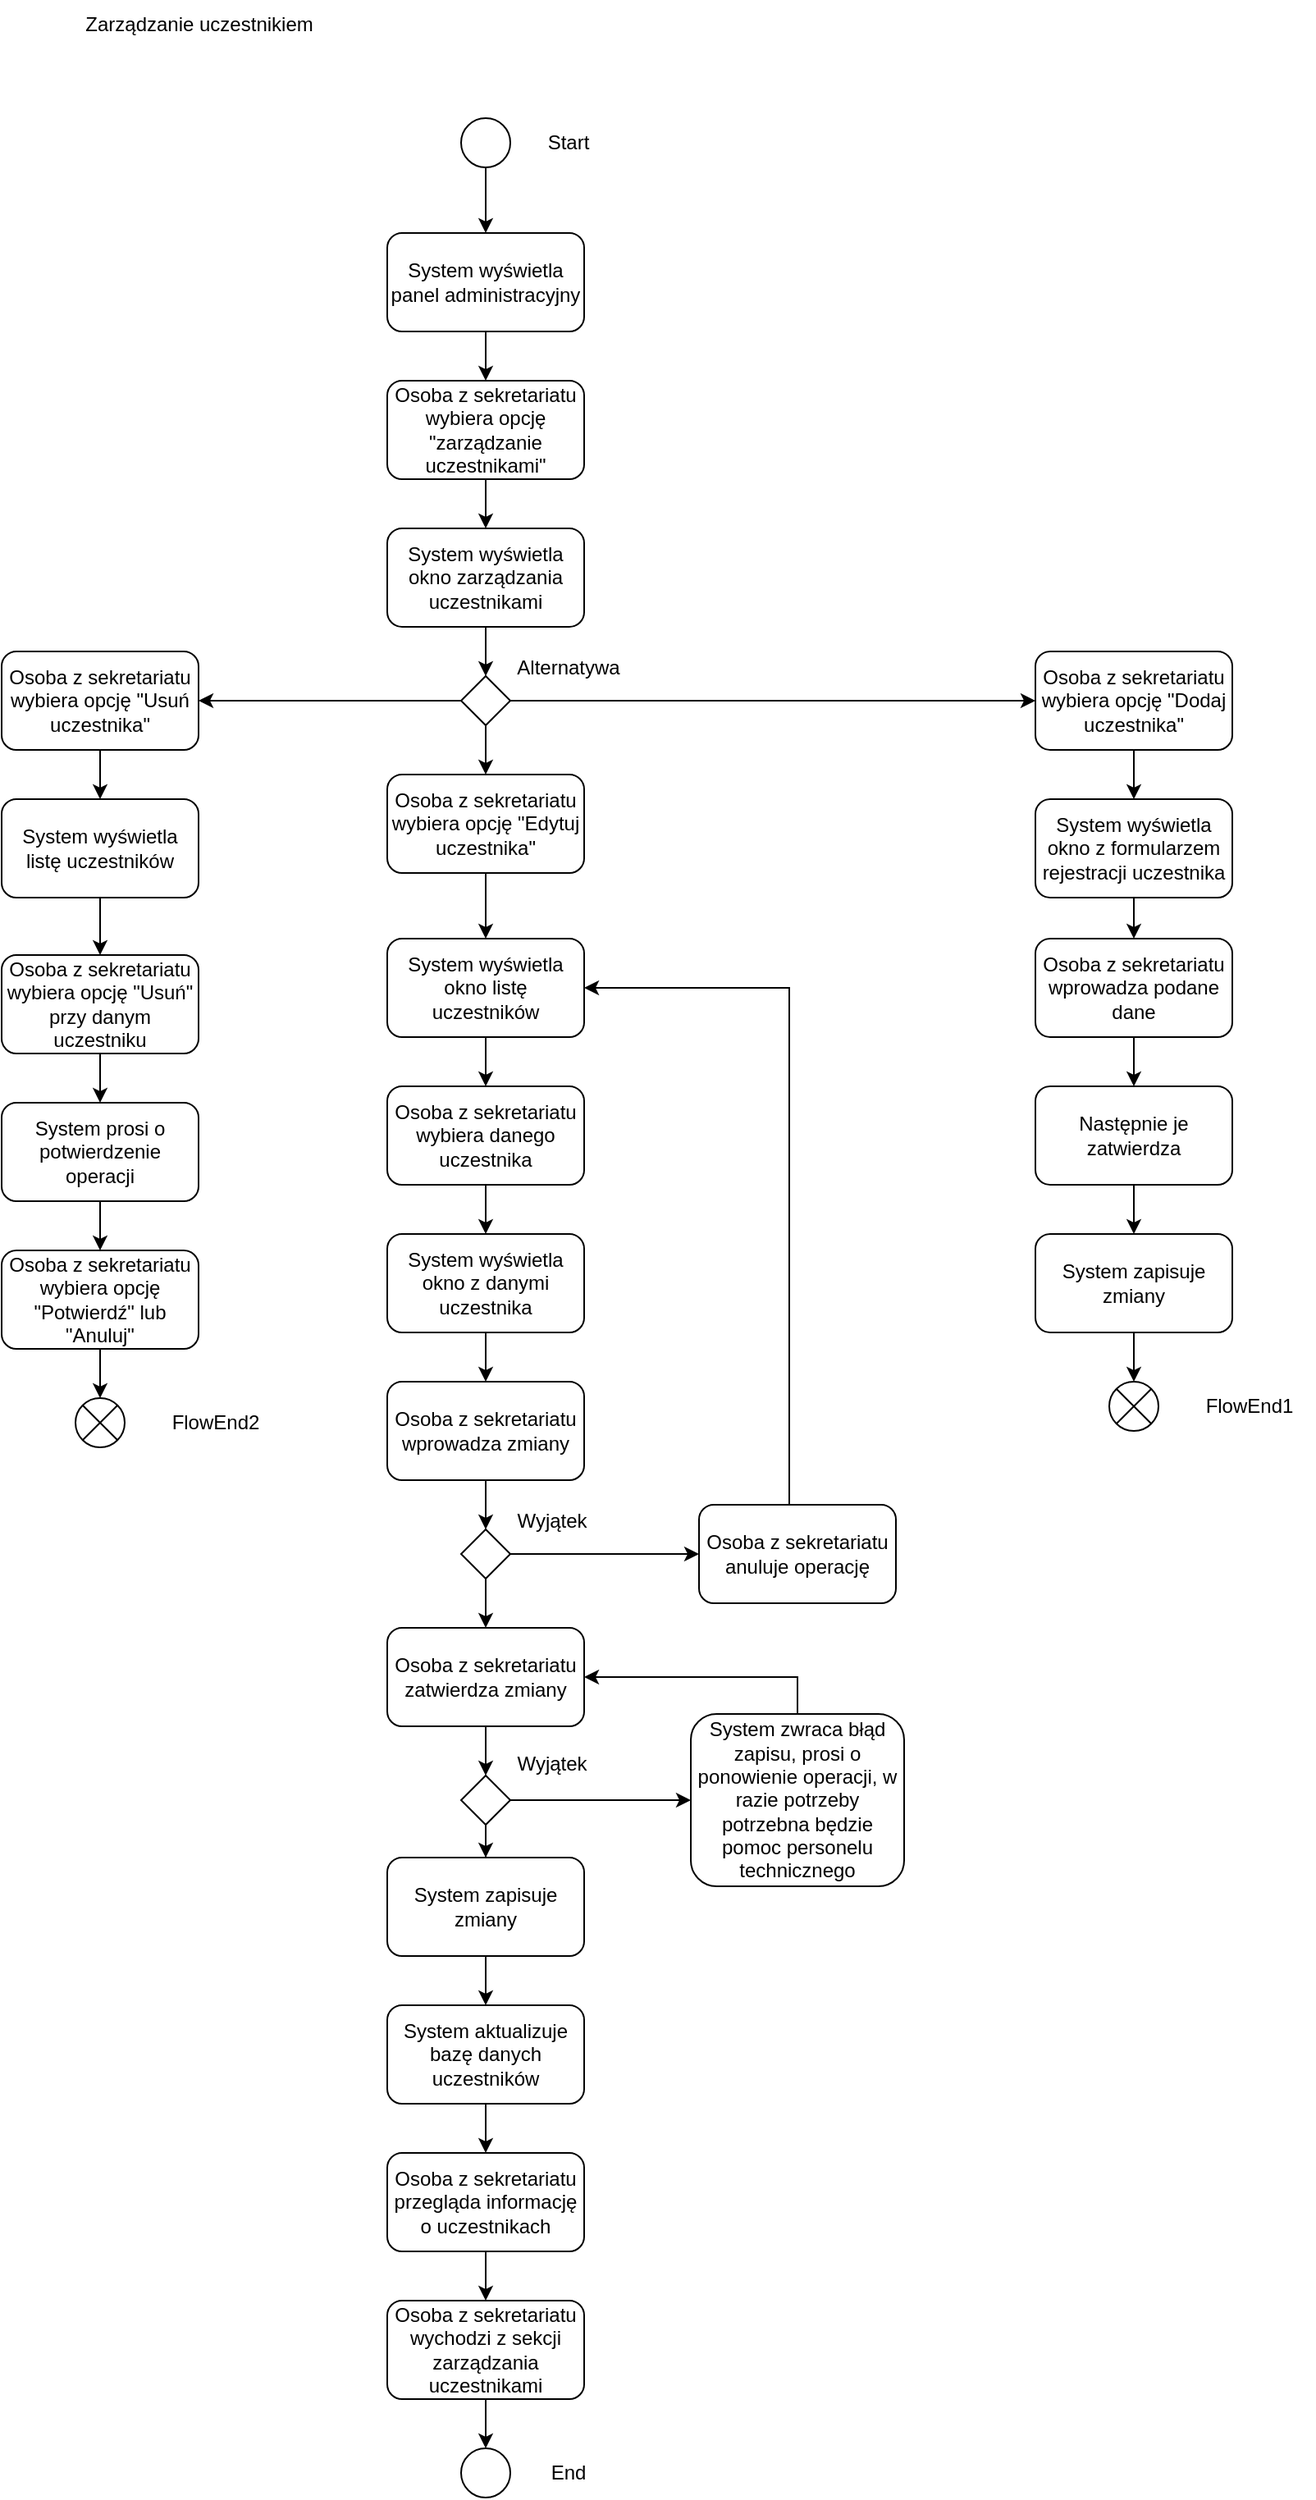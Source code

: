 <mxfile version="24.4.9" type="device">
  <diagram name="Strona-1" id="1CVQDl4Ty0HofQXNn9Ef">
    <mxGraphModel dx="1702" dy="544" grid="1" gridSize="10" guides="1" tooltips="1" connect="1" arrows="1" fold="1" page="1" pageScale="1" pageWidth="827" pageHeight="1169" math="0" shadow="0">
      <root>
        <mxCell id="0" />
        <mxCell id="1" parent="0" />
        <mxCell id="LnNG55XfxZ_beVGy9GOJ-1" value="Zarządzanie uczestnikiem" style="text;html=1;align=center;verticalAlign=middle;resizable=0;points=[];autosize=1;strokeColor=none;fillColor=none;" vertex="1" parent="1">
          <mxGeometry x="10" y="68" width="160" height="30" as="geometry" />
        </mxCell>
        <mxCell id="LnNG55XfxZ_beVGy9GOJ-9" value="" style="edgeStyle=orthogonalEdgeStyle;rounded=0;orthogonalLoop=1;jettySize=auto;html=1;" edge="1" parent="1" source="LnNG55XfxZ_beVGy9GOJ-2" target="LnNG55XfxZ_beVGy9GOJ-8">
          <mxGeometry relative="1" as="geometry" />
        </mxCell>
        <mxCell id="LnNG55XfxZ_beVGy9GOJ-2" value="System wyświetla panel administracyjny" style="rounded=1;whiteSpace=wrap;html=1;" vertex="1" parent="1">
          <mxGeometry x="205" y="210" width="120" height="60" as="geometry" />
        </mxCell>
        <mxCell id="LnNG55XfxZ_beVGy9GOJ-6" value="" style="edgeStyle=orthogonalEdgeStyle;rounded=0;orthogonalLoop=1;jettySize=auto;html=1;" edge="1" parent="1" source="LnNG55XfxZ_beVGy9GOJ-4" target="LnNG55XfxZ_beVGy9GOJ-2">
          <mxGeometry relative="1" as="geometry" />
        </mxCell>
        <mxCell id="LnNG55XfxZ_beVGy9GOJ-4" value="" style="ellipse;whiteSpace=wrap;html=1;aspect=fixed;" vertex="1" parent="1">
          <mxGeometry x="250" y="140" width="30" height="30" as="geometry" />
        </mxCell>
        <mxCell id="LnNG55XfxZ_beVGy9GOJ-5" value="Start" style="text;html=1;align=center;verticalAlign=middle;resizable=0;points=[];autosize=1;strokeColor=none;fillColor=none;" vertex="1" parent="1">
          <mxGeometry x="290" y="140" width="50" height="30" as="geometry" />
        </mxCell>
        <mxCell id="LnNG55XfxZ_beVGy9GOJ-13" value="" style="edgeStyle=orthogonalEdgeStyle;rounded=0;orthogonalLoop=1;jettySize=auto;html=1;" edge="1" parent="1" source="LnNG55XfxZ_beVGy9GOJ-7" target="LnNG55XfxZ_beVGy9GOJ-12">
          <mxGeometry relative="1" as="geometry" />
        </mxCell>
        <mxCell id="LnNG55XfxZ_beVGy9GOJ-7" value="System wyświetla okno zarządzania uczestnikami" style="rounded=1;whiteSpace=wrap;html=1;" vertex="1" parent="1">
          <mxGeometry x="205" y="390" width="120" height="60" as="geometry" />
        </mxCell>
        <mxCell id="LnNG55XfxZ_beVGy9GOJ-11" value="" style="edgeStyle=orthogonalEdgeStyle;rounded=0;orthogonalLoop=1;jettySize=auto;html=1;" edge="1" parent="1" source="LnNG55XfxZ_beVGy9GOJ-8" target="LnNG55XfxZ_beVGy9GOJ-7">
          <mxGeometry relative="1" as="geometry" />
        </mxCell>
        <mxCell id="LnNG55XfxZ_beVGy9GOJ-8" value="Osoba z sekretariatu wybiera opcję &quot;zarządzanie uczestnikami&quot;" style="rounded=1;whiteSpace=wrap;html=1;" vertex="1" parent="1">
          <mxGeometry x="205" y="300" width="120" height="60" as="geometry" />
        </mxCell>
        <mxCell id="LnNG55XfxZ_beVGy9GOJ-16" value="" style="edgeStyle=orthogonalEdgeStyle;rounded=0;orthogonalLoop=1;jettySize=auto;html=1;" edge="1" parent="1" source="LnNG55XfxZ_beVGy9GOJ-12" target="LnNG55XfxZ_beVGy9GOJ-15">
          <mxGeometry relative="1" as="geometry" />
        </mxCell>
        <mxCell id="LnNG55XfxZ_beVGy9GOJ-53" style="edgeStyle=orthogonalEdgeStyle;rounded=0;orthogonalLoop=1;jettySize=auto;html=1;entryX=0;entryY=0.5;entryDx=0;entryDy=0;" edge="1" parent="1" source="LnNG55XfxZ_beVGy9GOJ-12" target="LnNG55XfxZ_beVGy9GOJ-52">
          <mxGeometry relative="1" as="geometry" />
        </mxCell>
        <mxCell id="LnNG55XfxZ_beVGy9GOJ-68" style="edgeStyle=orthogonalEdgeStyle;rounded=0;orthogonalLoop=1;jettySize=auto;html=1;" edge="1" parent="1" source="LnNG55XfxZ_beVGy9GOJ-12" target="LnNG55XfxZ_beVGy9GOJ-65">
          <mxGeometry relative="1" as="geometry" />
        </mxCell>
        <mxCell id="LnNG55XfxZ_beVGy9GOJ-12" value="" style="rhombus;whiteSpace=wrap;html=1;" vertex="1" parent="1">
          <mxGeometry x="250" y="480" width="30" height="30" as="geometry" />
        </mxCell>
        <mxCell id="LnNG55XfxZ_beVGy9GOJ-14" value="Alternatywa" style="text;html=1;align=center;verticalAlign=middle;resizable=0;points=[];autosize=1;strokeColor=none;fillColor=none;" vertex="1" parent="1">
          <mxGeometry x="270" y="460" width="90" height="30" as="geometry" />
        </mxCell>
        <mxCell id="LnNG55XfxZ_beVGy9GOJ-20" value="" style="edgeStyle=orthogonalEdgeStyle;rounded=0;orthogonalLoop=1;jettySize=auto;html=1;" edge="1" parent="1" source="LnNG55XfxZ_beVGy9GOJ-15" target="LnNG55XfxZ_beVGy9GOJ-17">
          <mxGeometry relative="1" as="geometry" />
        </mxCell>
        <mxCell id="LnNG55XfxZ_beVGy9GOJ-15" value="Osoba z sekretariatu wybiera opcję &quot;Edytuj uczestnika&quot;" style="rounded=1;whiteSpace=wrap;html=1;" vertex="1" parent="1">
          <mxGeometry x="205" y="540" width="120" height="60" as="geometry" />
        </mxCell>
        <mxCell id="LnNG55XfxZ_beVGy9GOJ-21" value="" style="edgeStyle=orthogonalEdgeStyle;rounded=0;orthogonalLoop=1;jettySize=auto;html=1;" edge="1" parent="1" source="LnNG55XfxZ_beVGy9GOJ-17" target="LnNG55XfxZ_beVGy9GOJ-19">
          <mxGeometry relative="1" as="geometry" />
        </mxCell>
        <mxCell id="LnNG55XfxZ_beVGy9GOJ-17" value="System wyświetla okno listę uczestników" style="rounded=1;whiteSpace=wrap;html=1;" vertex="1" parent="1">
          <mxGeometry x="205" y="640" width="120" height="60" as="geometry" />
        </mxCell>
        <mxCell id="LnNG55XfxZ_beVGy9GOJ-34" value="" style="edgeStyle=orthogonalEdgeStyle;rounded=0;orthogonalLoop=1;jettySize=auto;html=1;" edge="1" parent="1" source="LnNG55XfxZ_beVGy9GOJ-18" target="LnNG55XfxZ_beVGy9GOJ-33">
          <mxGeometry relative="1" as="geometry" />
        </mxCell>
        <mxCell id="LnNG55XfxZ_beVGy9GOJ-18" value="Osoba z sekretariatu zatwierdza zmiany" style="rounded=1;whiteSpace=wrap;html=1;" vertex="1" parent="1">
          <mxGeometry x="205" y="1060" width="120" height="60" as="geometry" />
        </mxCell>
        <mxCell id="LnNG55XfxZ_beVGy9GOJ-24" value="" style="edgeStyle=orthogonalEdgeStyle;rounded=0;orthogonalLoop=1;jettySize=auto;html=1;" edge="1" parent="1" source="LnNG55XfxZ_beVGy9GOJ-19" target="LnNG55XfxZ_beVGy9GOJ-23">
          <mxGeometry relative="1" as="geometry" />
        </mxCell>
        <mxCell id="LnNG55XfxZ_beVGy9GOJ-19" value="Osoba z sekretariatu wybiera danego uczestnika" style="rounded=1;whiteSpace=wrap;html=1;" vertex="1" parent="1">
          <mxGeometry x="205" y="730" width="120" height="60" as="geometry" />
        </mxCell>
        <mxCell id="LnNG55XfxZ_beVGy9GOJ-28" value="" style="edgeStyle=orthogonalEdgeStyle;rounded=0;orthogonalLoop=1;jettySize=auto;html=1;" edge="1" parent="1" source="LnNG55XfxZ_beVGy9GOJ-22" target="LnNG55XfxZ_beVGy9GOJ-27">
          <mxGeometry relative="1" as="geometry" />
        </mxCell>
        <mxCell id="LnNG55XfxZ_beVGy9GOJ-22" value="Osoba z sekretariatu wprowadza zmiany" style="rounded=1;whiteSpace=wrap;html=1;" vertex="1" parent="1">
          <mxGeometry x="205" y="910" width="120" height="60" as="geometry" />
        </mxCell>
        <mxCell id="LnNG55XfxZ_beVGy9GOJ-26" value="" style="edgeStyle=orthogonalEdgeStyle;rounded=0;orthogonalLoop=1;jettySize=auto;html=1;" edge="1" parent="1" source="LnNG55XfxZ_beVGy9GOJ-23" target="LnNG55XfxZ_beVGy9GOJ-22">
          <mxGeometry relative="1" as="geometry" />
        </mxCell>
        <mxCell id="LnNG55XfxZ_beVGy9GOJ-23" value="System wyświetla okno z danymi uczestnika" style="rounded=1;whiteSpace=wrap;html=1;" vertex="1" parent="1">
          <mxGeometry x="205" y="820" width="120" height="60" as="geometry" />
        </mxCell>
        <mxCell id="LnNG55XfxZ_beVGy9GOJ-32" value="" style="edgeStyle=orthogonalEdgeStyle;rounded=0;orthogonalLoop=1;jettySize=auto;html=1;" edge="1" parent="1" source="LnNG55XfxZ_beVGy9GOJ-27" target="LnNG55XfxZ_beVGy9GOJ-18">
          <mxGeometry relative="1" as="geometry" />
        </mxCell>
        <mxCell id="LnNG55XfxZ_beVGy9GOJ-49" value="" style="edgeStyle=orthogonalEdgeStyle;rounded=0;orthogonalLoop=1;jettySize=auto;html=1;" edge="1" parent="1" source="LnNG55XfxZ_beVGy9GOJ-27" target="LnNG55XfxZ_beVGy9GOJ-48">
          <mxGeometry relative="1" as="geometry" />
        </mxCell>
        <mxCell id="LnNG55XfxZ_beVGy9GOJ-27" value="" style="rhombus;whiteSpace=wrap;html=1;" vertex="1" parent="1">
          <mxGeometry x="250" y="1000" width="30" height="30" as="geometry" />
        </mxCell>
        <mxCell id="LnNG55XfxZ_beVGy9GOJ-29" value="Wyjątek" style="text;html=1;align=center;verticalAlign=middle;resizable=0;points=[];autosize=1;strokeColor=none;fillColor=none;" vertex="1" parent="1">
          <mxGeometry x="270" y="980" width="70" height="30" as="geometry" />
        </mxCell>
        <mxCell id="LnNG55XfxZ_beVGy9GOJ-43" value="" style="edgeStyle=orthogonalEdgeStyle;rounded=0;orthogonalLoop=1;jettySize=auto;html=1;" edge="1" parent="1" source="LnNG55XfxZ_beVGy9GOJ-30" target="LnNG55XfxZ_beVGy9GOJ-42">
          <mxGeometry relative="1" as="geometry" />
        </mxCell>
        <mxCell id="LnNG55XfxZ_beVGy9GOJ-30" value="Osoba z sekretariatu wychodzi z sekcji zarządzania uczestnikami" style="rounded=1;whiteSpace=wrap;html=1;" vertex="1" parent="1">
          <mxGeometry x="205" y="1470" width="120" height="60" as="geometry" />
        </mxCell>
        <mxCell id="LnNG55XfxZ_beVGy9GOJ-39" value="" style="edgeStyle=orthogonalEdgeStyle;rounded=0;orthogonalLoop=1;jettySize=auto;html=1;" edge="1" parent="1" source="LnNG55XfxZ_beVGy9GOJ-31" target="LnNG55XfxZ_beVGy9GOJ-38">
          <mxGeometry relative="1" as="geometry" />
        </mxCell>
        <mxCell id="LnNG55XfxZ_beVGy9GOJ-31" value="System zapisuje zmiany" style="rounded=1;whiteSpace=wrap;html=1;" vertex="1" parent="1">
          <mxGeometry x="205" y="1200" width="120" height="60" as="geometry" />
        </mxCell>
        <mxCell id="LnNG55XfxZ_beVGy9GOJ-36" value="" style="edgeStyle=orthogonalEdgeStyle;rounded=0;orthogonalLoop=1;jettySize=auto;html=1;" edge="1" parent="1" source="LnNG55XfxZ_beVGy9GOJ-33" target="LnNG55XfxZ_beVGy9GOJ-31">
          <mxGeometry relative="1" as="geometry" />
        </mxCell>
        <mxCell id="LnNG55XfxZ_beVGy9GOJ-46" value="" style="edgeStyle=orthogonalEdgeStyle;rounded=0;orthogonalLoop=1;jettySize=auto;html=1;" edge="1" parent="1" source="LnNG55XfxZ_beVGy9GOJ-33" target="LnNG55XfxZ_beVGy9GOJ-45">
          <mxGeometry relative="1" as="geometry" />
        </mxCell>
        <mxCell id="LnNG55XfxZ_beVGy9GOJ-33" value="" style="rhombus;whiteSpace=wrap;html=1;" vertex="1" parent="1">
          <mxGeometry x="250" y="1150" width="30" height="30" as="geometry" />
        </mxCell>
        <mxCell id="LnNG55XfxZ_beVGy9GOJ-35" value="Wyjątek" style="text;html=1;align=center;verticalAlign=middle;resizable=0;points=[];autosize=1;strokeColor=none;fillColor=none;" vertex="1" parent="1">
          <mxGeometry x="270" y="1128" width="70" height="30" as="geometry" />
        </mxCell>
        <mxCell id="LnNG55XfxZ_beVGy9GOJ-41" value="" style="edgeStyle=orthogonalEdgeStyle;rounded=0;orthogonalLoop=1;jettySize=auto;html=1;" edge="1" parent="1" source="LnNG55XfxZ_beVGy9GOJ-37" target="LnNG55XfxZ_beVGy9GOJ-30">
          <mxGeometry relative="1" as="geometry" />
        </mxCell>
        <mxCell id="LnNG55XfxZ_beVGy9GOJ-37" value="Osoba z sekretariatu przegląda informację o uczestnikach" style="rounded=1;whiteSpace=wrap;html=1;" vertex="1" parent="1">
          <mxGeometry x="205" y="1380" width="120" height="60" as="geometry" />
        </mxCell>
        <mxCell id="LnNG55XfxZ_beVGy9GOJ-40" value="" style="edgeStyle=orthogonalEdgeStyle;rounded=0;orthogonalLoop=1;jettySize=auto;html=1;" edge="1" parent="1" source="LnNG55XfxZ_beVGy9GOJ-38" target="LnNG55XfxZ_beVGy9GOJ-37">
          <mxGeometry relative="1" as="geometry" />
        </mxCell>
        <mxCell id="LnNG55XfxZ_beVGy9GOJ-38" value="System aktualizuje bazę danych uczestników" style="rounded=1;whiteSpace=wrap;html=1;" vertex="1" parent="1">
          <mxGeometry x="205" y="1290" width="120" height="60" as="geometry" />
        </mxCell>
        <mxCell id="LnNG55XfxZ_beVGy9GOJ-42" value="" style="ellipse;whiteSpace=wrap;html=1;aspect=fixed;" vertex="1" parent="1">
          <mxGeometry x="250" y="1560" width="30" height="30" as="geometry" />
        </mxCell>
        <mxCell id="LnNG55XfxZ_beVGy9GOJ-44" value="End" style="text;html=1;align=center;verticalAlign=middle;resizable=0;points=[];autosize=1;strokeColor=none;fillColor=none;" vertex="1" parent="1">
          <mxGeometry x="295" y="1560" width="40" height="30" as="geometry" />
        </mxCell>
        <mxCell id="LnNG55XfxZ_beVGy9GOJ-47" style="edgeStyle=orthogonalEdgeStyle;rounded=0;orthogonalLoop=1;jettySize=auto;html=1;" edge="1" parent="1" source="LnNG55XfxZ_beVGy9GOJ-45" target="LnNG55XfxZ_beVGy9GOJ-18">
          <mxGeometry relative="1" as="geometry">
            <Array as="points">
              <mxPoint x="455" y="1090" />
            </Array>
          </mxGeometry>
        </mxCell>
        <mxCell id="LnNG55XfxZ_beVGy9GOJ-45" value="System zwraca błąd zapisu, prosi o ponowienie operacji, w razie potrzeby potrzebna będzie pomoc personelu technicznego" style="rounded=1;whiteSpace=wrap;html=1;" vertex="1" parent="1">
          <mxGeometry x="390" y="1112.5" width="130" height="105" as="geometry" />
        </mxCell>
        <mxCell id="LnNG55XfxZ_beVGy9GOJ-51" style="edgeStyle=orthogonalEdgeStyle;rounded=0;orthogonalLoop=1;jettySize=auto;html=1;entryX=1;entryY=0.5;entryDx=0;entryDy=0;" edge="1" parent="1" source="LnNG55XfxZ_beVGy9GOJ-48" target="LnNG55XfxZ_beVGy9GOJ-17">
          <mxGeometry relative="1" as="geometry">
            <Array as="points">
              <mxPoint x="450" y="670" />
            </Array>
          </mxGeometry>
        </mxCell>
        <mxCell id="LnNG55XfxZ_beVGy9GOJ-48" value="Osoba z sekretariatu anuluje operację" style="rounded=1;whiteSpace=wrap;html=1;" vertex="1" parent="1">
          <mxGeometry x="395" y="985" width="120" height="60" as="geometry" />
        </mxCell>
        <mxCell id="LnNG55XfxZ_beVGy9GOJ-57" value="" style="edgeStyle=orthogonalEdgeStyle;rounded=0;orthogonalLoop=1;jettySize=auto;html=1;" edge="1" parent="1" source="LnNG55XfxZ_beVGy9GOJ-52" target="LnNG55XfxZ_beVGy9GOJ-56">
          <mxGeometry relative="1" as="geometry" />
        </mxCell>
        <mxCell id="LnNG55XfxZ_beVGy9GOJ-52" value="Osoba z sekretariatu wybiera opcję &quot;Dodaj uczestnika&quot;" style="rounded=1;whiteSpace=wrap;html=1;" vertex="1" parent="1">
          <mxGeometry x="600" y="465" width="120" height="60" as="geometry" />
        </mxCell>
        <mxCell id="LnNG55XfxZ_beVGy9GOJ-61" value="" style="edgeStyle=orthogonalEdgeStyle;rounded=0;orthogonalLoop=1;jettySize=auto;html=1;" edge="1" parent="1" source="LnNG55XfxZ_beVGy9GOJ-54" target="LnNG55XfxZ_beVGy9GOJ-60">
          <mxGeometry relative="1" as="geometry" />
        </mxCell>
        <mxCell id="LnNG55XfxZ_beVGy9GOJ-54" value="Następnie je zatwierdza" style="rounded=1;whiteSpace=wrap;html=1;" vertex="1" parent="1">
          <mxGeometry x="600" y="730" width="120" height="60" as="geometry" />
        </mxCell>
        <mxCell id="LnNG55XfxZ_beVGy9GOJ-59" value="" style="edgeStyle=orthogonalEdgeStyle;rounded=0;orthogonalLoop=1;jettySize=auto;html=1;" edge="1" parent="1" source="LnNG55XfxZ_beVGy9GOJ-55" target="LnNG55XfxZ_beVGy9GOJ-54">
          <mxGeometry relative="1" as="geometry" />
        </mxCell>
        <mxCell id="LnNG55XfxZ_beVGy9GOJ-55" value="Osoba z sekretariatu wprowadza podane dane" style="rounded=1;whiteSpace=wrap;html=1;" vertex="1" parent="1">
          <mxGeometry x="600" y="640" width="120" height="60" as="geometry" />
        </mxCell>
        <mxCell id="LnNG55XfxZ_beVGy9GOJ-58" value="" style="edgeStyle=orthogonalEdgeStyle;rounded=0;orthogonalLoop=1;jettySize=auto;html=1;" edge="1" parent="1" source="LnNG55XfxZ_beVGy9GOJ-56" target="LnNG55XfxZ_beVGy9GOJ-55">
          <mxGeometry relative="1" as="geometry" />
        </mxCell>
        <mxCell id="LnNG55XfxZ_beVGy9GOJ-56" value="System wyświetla okno z formularzem rejestracji uczestnika" style="rounded=1;whiteSpace=wrap;html=1;" vertex="1" parent="1">
          <mxGeometry x="600" y="555" width="120" height="60" as="geometry" />
        </mxCell>
        <mxCell id="LnNG55XfxZ_beVGy9GOJ-63" value="" style="edgeStyle=orthogonalEdgeStyle;rounded=0;orthogonalLoop=1;jettySize=auto;html=1;" edge="1" parent="1" source="LnNG55XfxZ_beVGy9GOJ-60" target="LnNG55XfxZ_beVGy9GOJ-62">
          <mxGeometry relative="1" as="geometry" />
        </mxCell>
        <mxCell id="LnNG55XfxZ_beVGy9GOJ-60" value="System zapisuje zmiany" style="rounded=1;whiteSpace=wrap;html=1;" vertex="1" parent="1">
          <mxGeometry x="600" y="820" width="120" height="60" as="geometry" />
        </mxCell>
        <mxCell id="LnNG55XfxZ_beVGy9GOJ-62" value="" style="shape=sumEllipse;perimeter=ellipsePerimeter;whiteSpace=wrap;html=1;backgroundOutline=1;" vertex="1" parent="1">
          <mxGeometry x="645" y="910" width="30" height="30" as="geometry" />
        </mxCell>
        <mxCell id="LnNG55XfxZ_beVGy9GOJ-64" value="FlowEnd1" style="text;html=1;align=center;verticalAlign=middle;resizable=0;points=[];autosize=1;strokeColor=none;fillColor=none;" vertex="1" parent="1">
          <mxGeometry x="690" y="910" width="80" height="30" as="geometry" />
        </mxCell>
        <mxCell id="LnNG55XfxZ_beVGy9GOJ-69" value="" style="edgeStyle=orthogonalEdgeStyle;rounded=0;orthogonalLoop=1;jettySize=auto;html=1;" edge="1" parent="1" source="LnNG55XfxZ_beVGy9GOJ-65" target="LnNG55XfxZ_beVGy9GOJ-67">
          <mxGeometry relative="1" as="geometry" />
        </mxCell>
        <mxCell id="LnNG55XfxZ_beVGy9GOJ-65" value="Osoba z sekretariatu wybiera opcję &quot;Usuń uczestnika&quot;" style="rounded=1;whiteSpace=wrap;html=1;" vertex="1" parent="1">
          <mxGeometry x="-30" y="465" width="120" height="60" as="geometry" />
        </mxCell>
        <mxCell id="LnNG55XfxZ_beVGy9GOJ-76" value="" style="edgeStyle=orthogonalEdgeStyle;rounded=0;orthogonalLoop=1;jettySize=auto;html=1;" edge="1" parent="1" source="LnNG55XfxZ_beVGy9GOJ-66" target="LnNG55XfxZ_beVGy9GOJ-75">
          <mxGeometry relative="1" as="geometry" />
        </mxCell>
        <mxCell id="LnNG55XfxZ_beVGy9GOJ-66" value="Osoba z sekretariatu wybiera opcję &quot;Potwierdź&quot; lub &quot;Anuluj&quot;" style="rounded=1;whiteSpace=wrap;html=1;" vertex="1" parent="1">
          <mxGeometry x="-30" y="830" width="120" height="60" as="geometry" />
        </mxCell>
        <mxCell id="LnNG55XfxZ_beVGy9GOJ-72" value="" style="edgeStyle=orthogonalEdgeStyle;rounded=0;orthogonalLoop=1;jettySize=auto;html=1;" edge="1" parent="1" source="LnNG55XfxZ_beVGy9GOJ-67" target="LnNG55XfxZ_beVGy9GOJ-71">
          <mxGeometry relative="1" as="geometry" />
        </mxCell>
        <mxCell id="LnNG55XfxZ_beVGy9GOJ-67" value="System wyświetla listę uczestników" style="rounded=1;whiteSpace=wrap;html=1;" vertex="1" parent="1">
          <mxGeometry x="-30" y="555" width="120" height="60" as="geometry" />
        </mxCell>
        <mxCell id="LnNG55XfxZ_beVGy9GOJ-74" value="" style="edgeStyle=orthogonalEdgeStyle;rounded=0;orthogonalLoop=1;jettySize=auto;html=1;" edge="1" parent="1" source="LnNG55XfxZ_beVGy9GOJ-70" target="LnNG55XfxZ_beVGy9GOJ-66">
          <mxGeometry relative="1" as="geometry" />
        </mxCell>
        <mxCell id="LnNG55XfxZ_beVGy9GOJ-70" value="System prosi o potwierdzenie operacji" style="rounded=1;whiteSpace=wrap;html=1;" vertex="1" parent="1">
          <mxGeometry x="-30" y="740" width="120" height="60" as="geometry" />
        </mxCell>
        <mxCell id="LnNG55XfxZ_beVGy9GOJ-73" value="" style="edgeStyle=orthogonalEdgeStyle;rounded=0;orthogonalLoop=1;jettySize=auto;html=1;" edge="1" parent="1" source="LnNG55XfxZ_beVGy9GOJ-71" target="LnNG55XfxZ_beVGy9GOJ-70">
          <mxGeometry relative="1" as="geometry" />
        </mxCell>
        <mxCell id="LnNG55XfxZ_beVGy9GOJ-71" value="Osoba z sekretariatu wybiera opcję &quot;Usuń&quot; przy danym uczestniku" style="rounded=1;whiteSpace=wrap;html=1;" vertex="1" parent="1">
          <mxGeometry x="-30" y="650" width="120" height="60" as="geometry" />
        </mxCell>
        <mxCell id="LnNG55XfxZ_beVGy9GOJ-75" value="" style="shape=sumEllipse;perimeter=ellipsePerimeter;whiteSpace=wrap;html=1;backgroundOutline=1;" vertex="1" parent="1">
          <mxGeometry x="15" y="920" width="30" height="30" as="geometry" />
        </mxCell>
        <mxCell id="LnNG55XfxZ_beVGy9GOJ-77" value="FlowEnd2" style="text;html=1;align=center;verticalAlign=middle;resizable=0;points=[];autosize=1;strokeColor=none;fillColor=none;" vertex="1" parent="1">
          <mxGeometry x="60" y="920" width="80" height="30" as="geometry" />
        </mxCell>
      </root>
    </mxGraphModel>
  </diagram>
</mxfile>
